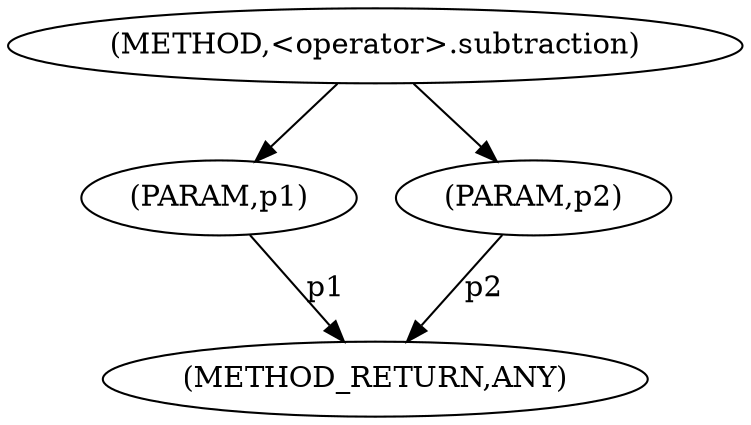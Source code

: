 digraph "&lt;operator&gt;.subtraction" {  
"1114" [label = <(METHOD,&lt;operator&gt;.subtraction)> ]
"1118" [label = <(METHOD_RETURN,ANY)> ]
"1115" [label = <(PARAM,p1)> ]
"1116" [label = <(PARAM,p2)> ]
  "1115" -> "1118"  [ label = "p1"] 
  "1116" -> "1118"  [ label = "p2"] 
  "1114" -> "1115" 
  "1114" -> "1116" 
}
